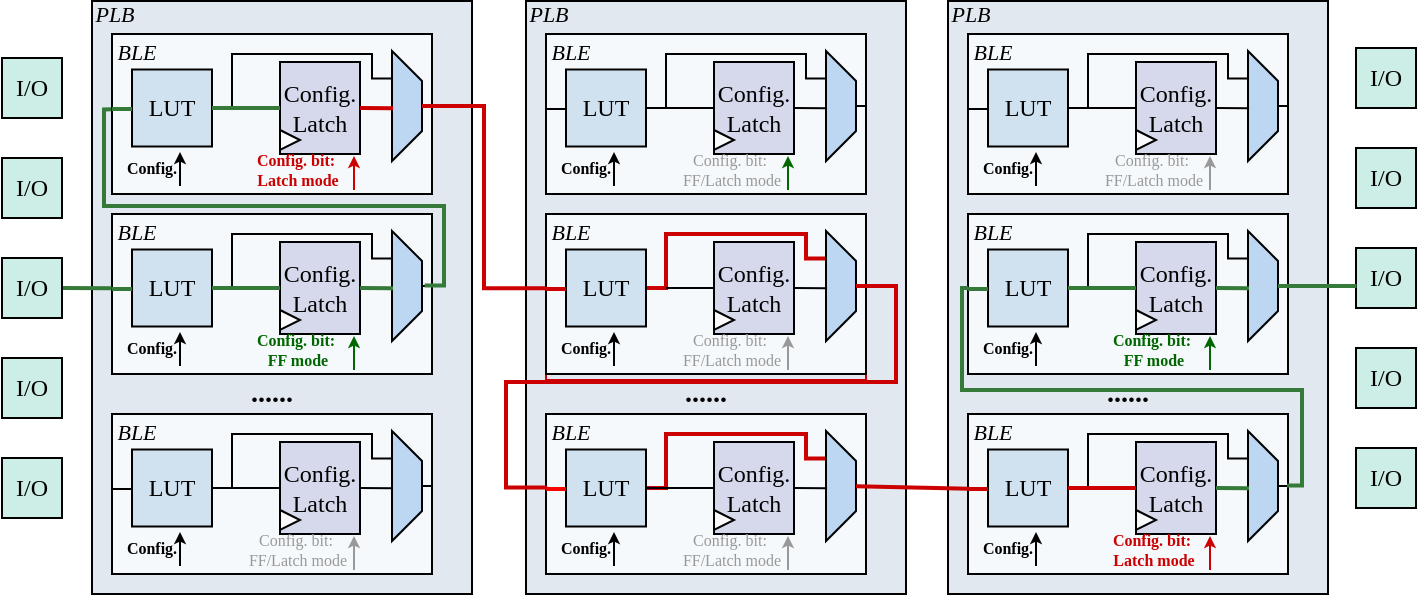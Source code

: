<mxfile version="26.2.9">
  <diagram name="第 1 页" id="ScIdMJBZJtbjV2cv8jAA">
    <mxGraphModel dx="1258" dy="748" grid="1" gridSize="10" guides="1" tooltips="1" connect="1" arrows="1" fold="1" page="1" pageScale="1" pageWidth="720" pageHeight="330" math="0" shadow="0">
      <root>
        <mxCell id="0" />
        <mxCell id="1" parent="0" />
        <mxCell id="NsenR0JHLSsDGOoAYdqC-58" value="" style="group" vertex="1" connectable="0" parent="1">
          <mxGeometry x="57" y="30" width="180" height="280" as="geometry" />
        </mxCell>
        <mxCell id="NsenR0JHLSsDGOoAYdqC-92" value="" style="rounded=0;whiteSpace=wrap;html=1;fillColor=#E1E8F0;" vertex="1" parent="NsenR0JHLSsDGOoAYdqC-58">
          <mxGeometry x="-10" y="-16.5" width="190" height="296.5" as="geometry" />
        </mxCell>
        <mxCell id="NsenR0JHLSsDGOoAYdqC-1" value="" style="rounded=0;whiteSpace=wrap;html=1;strokeWidth=1;fillColor=#F5F9FC;container=0;" vertex="1" parent="NsenR0JHLSsDGOoAYdqC-58">
          <mxGeometry width="160" height="80" as="geometry" />
        </mxCell>
        <mxCell id="NsenR0JHLSsDGOoAYdqC-10" style="edgeStyle=orthogonalEdgeStyle;rounded=0;orthogonalLoop=1;jettySize=auto;html=1;entryX=0.25;entryY=1;entryDx=0;entryDy=0;endArrow=none;startFill=0;exitX=1;exitY=0.5;exitDx=0;exitDy=0;" edge="1" parent="NsenR0JHLSsDGOoAYdqC-58" source="NsenR0JHLSsDGOoAYdqC-5" target="NsenR0JHLSsDGOoAYdqC-7">
          <mxGeometry relative="1" as="geometry">
            <Array as="points">
              <mxPoint x="60" y="37" />
              <mxPoint x="60" y="10" />
              <mxPoint x="130" y="10" />
              <mxPoint x="130" y="22" />
            </Array>
          </mxGeometry>
        </mxCell>
        <mxCell id="NsenR0JHLSsDGOoAYdqC-5" value="&lt;font face=&quot;Times New Roman&quot;&gt;LUT&lt;/font&gt;" style="rounded=0;whiteSpace=wrap;html=1;fillColor=#D0E2F0;container=0;" vertex="1" parent="NsenR0JHLSsDGOoAYdqC-58">
          <mxGeometry x="10" y="17.75" width="40" height="38.5" as="geometry" />
        </mxCell>
        <mxCell id="NsenR0JHLSsDGOoAYdqC-6" value="&lt;font face=&quot;Times New Roman&quot;&gt;Config.&lt;/font&gt;&lt;div&gt;&lt;font face=&quot;Times New Roman&quot;&gt;Latch&lt;/font&gt;&lt;/div&gt;" style="rounded=0;whiteSpace=wrap;html=1;fillColor=#D6D9EC;container=0;" vertex="1" parent="NsenR0JHLSsDGOoAYdqC-58">
          <mxGeometry x="84" y="14" width="40" height="46" as="geometry" />
        </mxCell>
        <mxCell id="NsenR0JHLSsDGOoAYdqC-31" style="rounded=0;orthogonalLoop=1;jettySize=auto;html=1;entryX=1.001;entryY=0.46;entryDx=0;entryDy=0;endArrow=none;startFill=0;entryPerimeter=0;" edge="1" parent="NsenR0JHLSsDGOoAYdqC-58" source="NsenR0JHLSsDGOoAYdqC-7" target="NsenR0JHLSsDGOoAYdqC-1">
          <mxGeometry relative="1" as="geometry">
            <Array as="points">
              <mxPoint x="160" y="36" />
            </Array>
          </mxGeometry>
        </mxCell>
        <mxCell id="NsenR0JHLSsDGOoAYdqC-7" value="" style="shape=trapezoid;perimeter=trapezoidPerimeter;whiteSpace=wrap;html=1;fixedSize=1;rotation=90;size=15;strokeWidth=1;fillColor=#BDD6F2;strokeColor=#000000;fontFamily=Times New Roman;container=0;" vertex="1" parent="NsenR0JHLSsDGOoAYdqC-58">
          <mxGeometry x="120" y="28.5" width="55" height="15" as="geometry" />
        </mxCell>
        <mxCell id="NsenR0JHLSsDGOoAYdqC-8" style="rounded=0;orthogonalLoop=1;jettySize=auto;html=1;entryX=0.52;entryY=0.965;entryDx=0;entryDy=0;entryPerimeter=0;endArrow=none;startFill=0;strokeWidth=2;strokeColor=#CC0000;" edge="1" parent="NsenR0JHLSsDGOoAYdqC-58" source="NsenR0JHLSsDGOoAYdqC-6" target="NsenR0JHLSsDGOoAYdqC-7">
          <mxGeometry relative="1" as="geometry" />
        </mxCell>
        <mxCell id="NsenR0JHLSsDGOoAYdqC-9" value="" style="triangle;whiteSpace=wrap;html=1;strokeWidth=1;fillColor=light-dark(#f9fafb, #1d293b);strokeColor=#000000;fontFamily=Times New Roman;container=0;" vertex="1" parent="NsenR0JHLSsDGOoAYdqC-58">
          <mxGeometry x="84" y="48" width="10" height="10" as="geometry" />
        </mxCell>
        <mxCell id="NsenR0JHLSsDGOoAYdqC-11" style="rounded=0;orthogonalLoop=1;jettySize=auto;html=1;entryX=0;entryY=0.5;entryDx=0;entryDy=0;endArrow=none;startFill=0;exitX=1;exitY=0.5;exitDx=0;exitDy=0;strokeColor=#357A38;strokeWidth=2;" edge="1" parent="NsenR0JHLSsDGOoAYdqC-58" source="NsenR0JHLSsDGOoAYdqC-5" target="NsenR0JHLSsDGOoAYdqC-6">
          <mxGeometry relative="1" as="geometry" />
        </mxCell>
        <mxCell id="NsenR0JHLSsDGOoAYdqC-12" value="&lt;div style=&quot;line-height: 80%;&quot;&gt;&lt;font face=&quot;Times New Roman&quot; style=&quot;line-height: 80%; font-size: 8px; color: rgb(204, 0, 0);&quot;&gt;&lt;b style=&quot;&quot;&gt;Config. bit:&amp;nbsp;&lt;/b&gt;&lt;/font&gt;&lt;div&gt;&lt;span style=&quot;font-family: &amp;quot;Times New Roman&amp;quot;; background-color: transparent; line-height: 80%;&quot;&gt;&lt;font style=&quot;font-size: 8px; color: rgb(204, 0, 0);&quot;&gt;&lt;b style=&quot;&quot;&gt;Latch mode&lt;/b&gt;&lt;/font&gt;&lt;/span&gt;&lt;/div&gt;&lt;/div&gt;" style="text;html=1;align=center;verticalAlign=middle;whiteSpace=wrap;rounded=0;container=0;" vertex="1" parent="NsenR0JHLSsDGOoAYdqC-58">
          <mxGeometry x="53" y="53" width="80" height="30" as="geometry" />
        </mxCell>
        <mxCell id="NsenR0JHLSsDGOoAYdqC-14" value="" style="endArrow=classic;html=1;rounded=0;strokeColor=#CC0000;endSize=3;" edge="1" parent="NsenR0JHLSsDGOoAYdqC-58">
          <mxGeometry width="50" height="50" relative="1" as="geometry">
            <mxPoint x="121" y="78" as="sourcePoint" />
            <mxPoint x="121" y="61" as="targetPoint" />
          </mxGeometry>
        </mxCell>
        <mxCell id="NsenR0JHLSsDGOoAYdqC-15" value="&lt;div style=&quot;line-height: 80%;&quot;&gt;&lt;font face=&quot;Times New Roman&quot; style=&quot;line-height: 80%; font-size: 8px;&quot;&gt;&lt;font style=&quot;color: rgb(0, 0, 0);&quot;&gt;&lt;b&gt;Config.&amp;nbsp;&lt;/b&gt;&lt;/font&gt;&lt;br&gt;&lt;/font&gt;&lt;/div&gt;" style="text;html=1;align=center;verticalAlign=middle;whiteSpace=wrap;rounded=0;container=0;" vertex="1" parent="NsenR0JHLSsDGOoAYdqC-58">
          <mxGeometry x="1" y="56.25" width="40" height="20" as="geometry" />
        </mxCell>
        <mxCell id="NsenR0JHLSsDGOoAYdqC-16" value="" style="endArrow=classic;html=1;rounded=0;strokeColor=#000000;endSize=3;" edge="1" parent="NsenR0JHLSsDGOoAYdqC-58">
          <mxGeometry width="50" height="50" relative="1" as="geometry">
            <mxPoint x="34" y="76" as="sourcePoint" />
            <mxPoint x="34" y="59" as="targetPoint" />
          </mxGeometry>
        </mxCell>
        <mxCell id="NsenR0JHLSsDGOoAYdqC-29" value="&lt;div style=&quot;line-height: 80%;&quot;&gt;&lt;font face=&quot;Times New Roman&quot; style=&quot;line-height: 80%; font-size: 11px;&quot;&gt;&lt;i&gt;BLE&lt;/i&gt;&lt;/font&gt;&lt;/div&gt;" style="text;html=1;align=center;verticalAlign=middle;whiteSpace=wrap;rounded=0;container=0;" vertex="1" parent="NsenR0JHLSsDGOoAYdqC-58">
          <mxGeometry x="1" y="2" width="23" height="13" as="geometry" />
        </mxCell>
        <mxCell id="NsenR0JHLSsDGOoAYdqC-33" style="rounded=0;orthogonalLoop=1;jettySize=auto;html=1;entryX=0;entryY=0.5;entryDx=0;entryDy=0;endArrow=none;startFill=0;strokeWidth=2;strokeColor=#357A38;" edge="1" parent="NsenR0JHLSsDGOoAYdqC-58">
          <mxGeometry relative="1" as="geometry">
            <mxPoint x="10" y="37.5" as="sourcePoint" />
            <mxPoint y="37.5" as="targetPoint" />
          </mxGeometry>
        </mxCell>
        <mxCell id="NsenR0JHLSsDGOoAYdqC-91" value="&lt;div style=&quot;line-height: 80%;&quot;&gt;&lt;font face=&quot;Times New Roman&quot; style=&quot;line-height: 80%;&quot;&gt;&lt;font style=&quot;color: rgb(0, 0, 0); font-size: 14px;&quot;&gt;&lt;b&gt;......&lt;/b&gt;&lt;/font&gt;&lt;br&gt;&lt;/font&gt;&lt;/div&gt;" style="text;html=1;align=center;verticalAlign=middle;whiteSpace=wrap;rounded=0;container=0;" vertex="1" parent="NsenR0JHLSsDGOoAYdqC-58">
          <mxGeometry x="60" y="170" width="40" height="20" as="geometry" />
        </mxCell>
        <mxCell id="NsenR0JHLSsDGOoAYdqC-370" value="&lt;div style=&quot;line-height: 80%;&quot;&gt;&lt;font face=&quot;Times New Roman&quot; style=&quot;line-height: 80%; font-size: 11px;&quot;&gt;&lt;i&gt;PLB&lt;/i&gt;&lt;/font&gt;&lt;/div&gt;" style="text;html=1;align=center;verticalAlign=middle;whiteSpace=wrap;rounded=0;container=0;" vertex="1" parent="NsenR0JHLSsDGOoAYdqC-58">
          <mxGeometry x="-10" y="-16.5" width="23" height="13" as="geometry" />
        </mxCell>
        <mxCell id="NsenR0JHLSsDGOoAYdqC-59" value="" style="group" vertex="1" connectable="0" parent="1">
          <mxGeometry x="57" y="120" width="160" height="83" as="geometry" />
        </mxCell>
        <mxCell id="NsenR0JHLSsDGOoAYdqC-60" value="" style="rounded=0;whiteSpace=wrap;html=1;strokeWidth=1;fillColor=#F5F9FC;container=0;" vertex="1" parent="NsenR0JHLSsDGOoAYdqC-59">
          <mxGeometry width="160" height="80" as="geometry" />
        </mxCell>
        <mxCell id="NsenR0JHLSsDGOoAYdqC-61" style="edgeStyle=orthogonalEdgeStyle;rounded=0;orthogonalLoop=1;jettySize=auto;html=1;entryX=0.25;entryY=1;entryDx=0;entryDy=0;endArrow=none;startFill=0;exitX=1;exitY=0.5;exitDx=0;exitDy=0;" edge="1" parent="NsenR0JHLSsDGOoAYdqC-59" source="NsenR0JHLSsDGOoAYdqC-62" target="NsenR0JHLSsDGOoAYdqC-65">
          <mxGeometry relative="1" as="geometry">
            <Array as="points">
              <mxPoint x="60" y="37" />
              <mxPoint x="60" y="10" />
              <mxPoint x="130" y="10" />
              <mxPoint x="130" y="22" />
            </Array>
          </mxGeometry>
        </mxCell>
        <mxCell id="NsenR0JHLSsDGOoAYdqC-62" value="&lt;font face=&quot;Times New Roman&quot;&gt;LUT&lt;/font&gt;" style="rounded=0;whiteSpace=wrap;html=1;fillColor=#D0E2F0;container=0;" vertex="1" parent="NsenR0JHLSsDGOoAYdqC-59">
          <mxGeometry x="10" y="17.75" width="40" height="38.5" as="geometry" />
        </mxCell>
        <mxCell id="NsenR0JHLSsDGOoAYdqC-63" value="&lt;font face=&quot;Times New Roman&quot;&gt;Config.&lt;/font&gt;&lt;div&gt;&lt;font face=&quot;Times New Roman&quot;&gt;Latch&lt;/font&gt;&lt;/div&gt;" style="rounded=0;whiteSpace=wrap;html=1;fillColor=#D6D9EC;container=0;" vertex="1" parent="NsenR0JHLSsDGOoAYdqC-59">
          <mxGeometry x="84" y="14" width="40" height="46" as="geometry" />
        </mxCell>
        <mxCell id="NsenR0JHLSsDGOoAYdqC-64" style="rounded=0;orthogonalLoop=1;jettySize=auto;html=1;entryX=1.001;entryY=0.46;entryDx=0;entryDy=0;endArrow=none;startFill=0;entryPerimeter=0;" edge="1" parent="NsenR0JHLSsDGOoAYdqC-59" source="NsenR0JHLSsDGOoAYdqC-65" target="NsenR0JHLSsDGOoAYdqC-60">
          <mxGeometry relative="1" as="geometry">
            <Array as="points">
              <mxPoint x="160" y="36" />
            </Array>
          </mxGeometry>
        </mxCell>
        <mxCell id="NsenR0JHLSsDGOoAYdqC-65" value="" style="shape=trapezoid;perimeter=trapezoidPerimeter;whiteSpace=wrap;html=1;fixedSize=1;rotation=90;size=15;strokeWidth=1;fillColor=#BDD6F2;strokeColor=#000000;fontFamily=Times New Roman;container=0;" vertex="1" parent="NsenR0JHLSsDGOoAYdqC-59">
          <mxGeometry x="120" y="28.5" width="55" height="15" as="geometry" />
        </mxCell>
        <mxCell id="NsenR0JHLSsDGOoAYdqC-66" style="rounded=0;orthogonalLoop=1;jettySize=auto;html=1;entryX=0.52;entryY=0.965;entryDx=0;entryDy=0;entryPerimeter=0;endArrow=none;startFill=0;strokeWidth=2;strokeColor=#357A38;" edge="1" parent="NsenR0JHLSsDGOoAYdqC-59" source="NsenR0JHLSsDGOoAYdqC-63" target="NsenR0JHLSsDGOoAYdqC-65">
          <mxGeometry relative="1" as="geometry" />
        </mxCell>
        <mxCell id="NsenR0JHLSsDGOoAYdqC-67" value="" style="triangle;whiteSpace=wrap;html=1;strokeWidth=1;fillColor=light-dark(#f9fafb, #1d293b);strokeColor=#000000;fontFamily=Times New Roman;container=0;" vertex="1" parent="NsenR0JHLSsDGOoAYdqC-59">
          <mxGeometry x="84" y="48" width="10" height="10" as="geometry" />
        </mxCell>
        <mxCell id="NsenR0JHLSsDGOoAYdqC-68" style="rounded=0;orthogonalLoop=1;jettySize=auto;html=1;entryX=0;entryY=0.5;entryDx=0;entryDy=0;endArrow=none;startFill=0;exitX=1;exitY=0.5;exitDx=0;exitDy=0;strokeWidth=2;strokeColor=#357A38;" edge="1" parent="NsenR0JHLSsDGOoAYdqC-59" source="NsenR0JHLSsDGOoAYdqC-62" target="NsenR0JHLSsDGOoAYdqC-63">
          <mxGeometry relative="1" as="geometry" />
        </mxCell>
        <mxCell id="NsenR0JHLSsDGOoAYdqC-69" value="&lt;div style=&quot;line-height: 80%;&quot;&gt;&lt;font face=&quot;Times New Roman&quot; style=&quot;line-height: 80%; font-size: 8px; color: rgb(0, 102, 0);&quot;&gt;&lt;b&gt;Config. bit:&amp;nbsp;&lt;/b&gt;&lt;/font&gt;&lt;div&gt;&lt;span style=&quot;font-family: &amp;quot;Times New Roman&amp;quot;; background-color: transparent; line-height: 80%;&quot;&gt;&lt;font style=&quot;font-size: 8px; color: rgb(0, 102, 0);&quot;&gt;&lt;b&gt;FF mode&lt;/b&gt;&lt;/font&gt;&lt;/span&gt;&lt;/div&gt;&lt;/div&gt;" style="text;html=1;align=center;verticalAlign=middle;whiteSpace=wrap;rounded=0;container=0;" vertex="1" parent="NsenR0JHLSsDGOoAYdqC-59">
          <mxGeometry x="53" y="53" width="80" height="30" as="geometry" />
        </mxCell>
        <mxCell id="NsenR0JHLSsDGOoAYdqC-70" value="" style="endArrow=classic;html=1;rounded=0;strokeColor=#006600;endSize=3;" edge="1" parent="NsenR0JHLSsDGOoAYdqC-59">
          <mxGeometry width="50" height="50" relative="1" as="geometry">
            <mxPoint x="121" y="78" as="sourcePoint" />
            <mxPoint x="121" y="61" as="targetPoint" />
          </mxGeometry>
        </mxCell>
        <mxCell id="NsenR0JHLSsDGOoAYdqC-71" value="&lt;div style=&quot;line-height: 80%;&quot;&gt;&lt;font face=&quot;Times New Roman&quot; style=&quot;line-height: 80%; font-size: 8px;&quot;&gt;&lt;font style=&quot;color: rgb(0, 0, 0);&quot;&gt;&lt;b&gt;Config.&amp;nbsp;&lt;/b&gt;&lt;/font&gt;&lt;br&gt;&lt;/font&gt;&lt;/div&gt;" style="text;html=1;align=center;verticalAlign=middle;whiteSpace=wrap;rounded=0;container=0;" vertex="1" parent="NsenR0JHLSsDGOoAYdqC-59">
          <mxGeometry x="1" y="56.25" width="40" height="20" as="geometry" />
        </mxCell>
        <mxCell id="NsenR0JHLSsDGOoAYdqC-72" value="" style="endArrow=classic;html=1;rounded=0;strokeColor=#000000;endSize=3;" edge="1" parent="NsenR0JHLSsDGOoAYdqC-59">
          <mxGeometry width="50" height="50" relative="1" as="geometry">
            <mxPoint x="34" y="76" as="sourcePoint" />
            <mxPoint x="34" y="59" as="targetPoint" />
          </mxGeometry>
        </mxCell>
        <mxCell id="NsenR0JHLSsDGOoAYdqC-73" value="&lt;div style=&quot;line-height: 80%;&quot;&gt;&lt;font face=&quot;Times New Roman&quot; style=&quot;line-height: 80%; font-size: 11px;&quot;&gt;&lt;i&gt;BLE&lt;/i&gt;&lt;/font&gt;&lt;/div&gt;" style="text;html=1;align=center;verticalAlign=middle;whiteSpace=wrap;rounded=0;container=0;" vertex="1" parent="NsenR0JHLSsDGOoAYdqC-59">
          <mxGeometry x="1" y="2" width="23" height="13" as="geometry" />
        </mxCell>
        <mxCell id="NsenR0JHLSsDGOoAYdqC-74" style="rounded=0;orthogonalLoop=1;jettySize=auto;html=1;entryX=0;entryY=0.5;entryDx=0;entryDy=0;endArrow=none;startFill=0;strokeWidth=2;strokeColor=#357A38;" edge="1" parent="NsenR0JHLSsDGOoAYdqC-59">
          <mxGeometry relative="1" as="geometry">
            <mxPoint x="10" y="37.5" as="sourcePoint" />
            <mxPoint y="37.5" as="targetPoint" />
          </mxGeometry>
        </mxCell>
        <mxCell id="NsenR0JHLSsDGOoAYdqC-75" value="" style="group" vertex="1" connectable="0" parent="1">
          <mxGeometry x="57" y="220" width="160" height="83" as="geometry" />
        </mxCell>
        <mxCell id="NsenR0JHLSsDGOoAYdqC-76" value="" style="rounded=0;whiteSpace=wrap;html=1;strokeWidth=1;fillColor=#F5F9FC;container=0;" vertex="1" parent="NsenR0JHLSsDGOoAYdqC-75">
          <mxGeometry width="160" height="80" as="geometry" />
        </mxCell>
        <mxCell id="NsenR0JHLSsDGOoAYdqC-77" style="edgeStyle=orthogonalEdgeStyle;rounded=0;orthogonalLoop=1;jettySize=auto;html=1;entryX=0.25;entryY=1;entryDx=0;entryDy=0;endArrow=none;startFill=0;exitX=1;exitY=0.5;exitDx=0;exitDy=0;" edge="1" parent="NsenR0JHLSsDGOoAYdqC-75" source="NsenR0JHLSsDGOoAYdqC-78" target="NsenR0JHLSsDGOoAYdqC-81">
          <mxGeometry relative="1" as="geometry">
            <Array as="points">
              <mxPoint x="60" y="37" />
              <mxPoint x="60" y="10" />
              <mxPoint x="130" y="10" />
              <mxPoint x="130" y="22" />
            </Array>
          </mxGeometry>
        </mxCell>
        <mxCell id="NsenR0JHLSsDGOoAYdqC-78" value="&lt;font face=&quot;Times New Roman&quot;&gt;LUT&lt;/font&gt;" style="rounded=0;whiteSpace=wrap;html=1;fillColor=#D0E2F0;container=0;" vertex="1" parent="NsenR0JHLSsDGOoAYdqC-75">
          <mxGeometry x="10" y="17.75" width="40" height="38.5" as="geometry" />
        </mxCell>
        <mxCell id="NsenR0JHLSsDGOoAYdqC-79" value="&lt;font face=&quot;Times New Roman&quot;&gt;Config.&lt;/font&gt;&lt;div&gt;&lt;font face=&quot;Times New Roman&quot;&gt;Latch&lt;/font&gt;&lt;/div&gt;" style="rounded=0;whiteSpace=wrap;html=1;fillColor=#D6D9EC;container=0;" vertex="1" parent="NsenR0JHLSsDGOoAYdqC-75">
          <mxGeometry x="84" y="14" width="40" height="46" as="geometry" />
        </mxCell>
        <mxCell id="NsenR0JHLSsDGOoAYdqC-80" style="rounded=0;orthogonalLoop=1;jettySize=auto;html=1;entryX=1.001;entryY=0.46;entryDx=0;entryDy=0;endArrow=none;startFill=0;entryPerimeter=0;" edge="1" parent="NsenR0JHLSsDGOoAYdqC-75" source="NsenR0JHLSsDGOoAYdqC-81" target="NsenR0JHLSsDGOoAYdqC-76">
          <mxGeometry relative="1" as="geometry">
            <Array as="points">
              <mxPoint x="160" y="36" />
            </Array>
          </mxGeometry>
        </mxCell>
        <mxCell id="NsenR0JHLSsDGOoAYdqC-81" value="" style="shape=trapezoid;perimeter=trapezoidPerimeter;whiteSpace=wrap;html=1;fixedSize=1;rotation=90;size=15;strokeWidth=1;fillColor=#BDD6F2;strokeColor=#000000;fontFamily=Times New Roman;container=0;" vertex="1" parent="NsenR0JHLSsDGOoAYdqC-75">
          <mxGeometry x="120" y="28.5" width="55" height="15" as="geometry" />
        </mxCell>
        <mxCell id="NsenR0JHLSsDGOoAYdqC-82" style="rounded=0;orthogonalLoop=1;jettySize=auto;html=1;entryX=0.52;entryY=0.965;entryDx=0;entryDy=0;entryPerimeter=0;endArrow=none;startFill=0;" edge="1" parent="NsenR0JHLSsDGOoAYdqC-75" source="NsenR0JHLSsDGOoAYdqC-79" target="NsenR0JHLSsDGOoAYdqC-81">
          <mxGeometry relative="1" as="geometry" />
        </mxCell>
        <mxCell id="NsenR0JHLSsDGOoAYdqC-83" value="" style="triangle;whiteSpace=wrap;html=1;strokeWidth=1;fillColor=light-dark(#f9fafb, #1d293b);strokeColor=#000000;fontFamily=Times New Roman;container=0;" vertex="1" parent="NsenR0JHLSsDGOoAYdqC-75">
          <mxGeometry x="84" y="48" width="10" height="10" as="geometry" />
        </mxCell>
        <mxCell id="NsenR0JHLSsDGOoAYdqC-84" style="rounded=0;orthogonalLoop=1;jettySize=auto;html=1;entryX=0;entryY=0.5;entryDx=0;entryDy=0;endArrow=none;startFill=0;exitX=1;exitY=0.5;exitDx=0;exitDy=0;" edge="1" parent="NsenR0JHLSsDGOoAYdqC-75" source="NsenR0JHLSsDGOoAYdqC-78" target="NsenR0JHLSsDGOoAYdqC-79">
          <mxGeometry relative="1" as="geometry" />
        </mxCell>
        <mxCell id="NsenR0JHLSsDGOoAYdqC-85" value="&lt;div style=&quot;line-height: 80%;&quot;&gt;&lt;font face=&quot;Times New Roman&quot; style=&quot;line-height: 80%; font-size: 8px; color: rgb(153, 153, 153);&quot;&gt;Config. bit:&amp;nbsp;&lt;/font&gt;&lt;div&gt;&lt;span style=&quot;font-family: &amp;quot;Times New Roman&amp;quot;; background-color: transparent; line-height: 80%;&quot;&gt;&lt;font style=&quot;font-size: 8px; color: rgb(153, 153, 153);&quot;&gt;FF/Latch mode&lt;/font&gt;&lt;/span&gt;&lt;/div&gt;&lt;/div&gt;" style="text;html=1;align=center;verticalAlign=middle;whiteSpace=wrap;rounded=0;container=0;" vertex="1" parent="NsenR0JHLSsDGOoAYdqC-75">
          <mxGeometry x="53" y="53" width="80" height="30" as="geometry" />
        </mxCell>
        <mxCell id="NsenR0JHLSsDGOoAYdqC-86" value="" style="endArrow=classic;html=1;rounded=0;strokeColor=#999999;endSize=3;" edge="1" parent="NsenR0JHLSsDGOoAYdqC-75">
          <mxGeometry width="50" height="50" relative="1" as="geometry">
            <mxPoint x="121" y="78" as="sourcePoint" />
            <mxPoint x="121" y="61" as="targetPoint" />
          </mxGeometry>
        </mxCell>
        <mxCell id="NsenR0JHLSsDGOoAYdqC-87" value="&lt;div style=&quot;line-height: 80%;&quot;&gt;&lt;font face=&quot;Times New Roman&quot; style=&quot;line-height: 80%; font-size: 8px;&quot;&gt;&lt;font style=&quot;color: rgb(0, 0, 0);&quot;&gt;&lt;b&gt;Config.&amp;nbsp;&lt;/b&gt;&lt;/font&gt;&lt;br&gt;&lt;/font&gt;&lt;/div&gt;" style="text;html=1;align=center;verticalAlign=middle;whiteSpace=wrap;rounded=0;container=0;" vertex="1" parent="NsenR0JHLSsDGOoAYdqC-75">
          <mxGeometry x="1" y="56.25" width="40" height="20" as="geometry" />
        </mxCell>
        <mxCell id="NsenR0JHLSsDGOoAYdqC-88" value="" style="endArrow=classic;html=1;rounded=0;strokeColor=#000000;endSize=3;" edge="1" parent="NsenR0JHLSsDGOoAYdqC-75">
          <mxGeometry width="50" height="50" relative="1" as="geometry">
            <mxPoint x="34" y="76" as="sourcePoint" />
            <mxPoint x="34" y="59" as="targetPoint" />
          </mxGeometry>
        </mxCell>
        <mxCell id="NsenR0JHLSsDGOoAYdqC-89" value="&lt;div style=&quot;line-height: 80%;&quot;&gt;&lt;font face=&quot;Times New Roman&quot; style=&quot;line-height: 80%; font-size: 11px;&quot;&gt;&lt;i&gt;BLE&lt;/i&gt;&lt;/font&gt;&lt;/div&gt;" style="text;html=1;align=center;verticalAlign=middle;whiteSpace=wrap;rounded=0;container=0;" vertex="1" parent="NsenR0JHLSsDGOoAYdqC-75">
          <mxGeometry x="1" y="2" width="23" height="13" as="geometry" />
        </mxCell>
        <mxCell id="NsenR0JHLSsDGOoAYdqC-90" style="rounded=0;orthogonalLoop=1;jettySize=auto;html=1;entryX=0;entryY=0.5;entryDx=0;entryDy=0;endArrow=none;startFill=0;" edge="1" parent="NsenR0JHLSsDGOoAYdqC-75">
          <mxGeometry relative="1" as="geometry">
            <mxPoint x="10" y="37.5" as="sourcePoint" />
            <mxPoint y="37.5" as="targetPoint" />
          </mxGeometry>
        </mxCell>
        <mxCell id="NsenR0JHLSsDGOoAYdqC-93" value="" style="group" vertex="1" connectable="0" parent="1">
          <mxGeometry x="274" y="30" width="180" height="280" as="geometry" />
        </mxCell>
        <mxCell id="NsenR0JHLSsDGOoAYdqC-94" value="" style="rounded=0;whiteSpace=wrap;html=1;fillColor=#E1E8F0;" vertex="1" parent="NsenR0JHLSsDGOoAYdqC-93">
          <mxGeometry x="-10" y="-16.5" width="190" height="296.5" as="geometry" />
        </mxCell>
        <mxCell id="NsenR0JHLSsDGOoAYdqC-95" value="" style="rounded=0;whiteSpace=wrap;html=1;strokeWidth=1;fillColor=#F5F9FC;container=0;" vertex="1" parent="NsenR0JHLSsDGOoAYdqC-93">
          <mxGeometry width="160" height="80" as="geometry" />
        </mxCell>
        <mxCell id="NsenR0JHLSsDGOoAYdqC-96" style="edgeStyle=orthogonalEdgeStyle;rounded=0;orthogonalLoop=1;jettySize=auto;html=1;entryX=0.25;entryY=1;entryDx=0;entryDy=0;endArrow=none;startFill=0;exitX=1;exitY=0.5;exitDx=0;exitDy=0;" edge="1" parent="NsenR0JHLSsDGOoAYdqC-93" source="NsenR0JHLSsDGOoAYdqC-97" target="NsenR0JHLSsDGOoAYdqC-100">
          <mxGeometry relative="1" as="geometry">
            <Array as="points">
              <mxPoint x="60" y="37" />
              <mxPoint x="60" y="10" />
              <mxPoint x="130" y="10" />
              <mxPoint x="130" y="22" />
            </Array>
          </mxGeometry>
        </mxCell>
        <mxCell id="NsenR0JHLSsDGOoAYdqC-97" value="&lt;font face=&quot;Times New Roman&quot;&gt;LUT&lt;/font&gt;" style="rounded=0;whiteSpace=wrap;html=1;fillColor=#D0E2F0;container=0;" vertex="1" parent="NsenR0JHLSsDGOoAYdqC-93">
          <mxGeometry x="10" y="17.75" width="40" height="38.5" as="geometry" />
        </mxCell>
        <mxCell id="NsenR0JHLSsDGOoAYdqC-98" value="&lt;font face=&quot;Times New Roman&quot;&gt;Config.&lt;/font&gt;&lt;div&gt;&lt;font face=&quot;Times New Roman&quot;&gt;Latch&lt;/font&gt;&lt;/div&gt;" style="rounded=0;whiteSpace=wrap;html=1;fillColor=#D6D9EC;container=0;" vertex="1" parent="NsenR0JHLSsDGOoAYdqC-93">
          <mxGeometry x="84" y="14" width="40" height="46" as="geometry" />
        </mxCell>
        <mxCell id="NsenR0JHLSsDGOoAYdqC-99" style="rounded=0;orthogonalLoop=1;jettySize=auto;html=1;entryX=1.001;entryY=0.46;entryDx=0;entryDy=0;endArrow=none;startFill=0;entryPerimeter=0;" edge="1" parent="NsenR0JHLSsDGOoAYdqC-93" source="NsenR0JHLSsDGOoAYdqC-100" target="NsenR0JHLSsDGOoAYdqC-95">
          <mxGeometry relative="1" as="geometry">
            <Array as="points">
              <mxPoint x="160" y="36" />
            </Array>
          </mxGeometry>
        </mxCell>
        <mxCell id="NsenR0JHLSsDGOoAYdqC-100" value="" style="shape=trapezoid;perimeter=trapezoidPerimeter;whiteSpace=wrap;html=1;fixedSize=1;rotation=90;size=15;strokeWidth=1;fillColor=#BDD6F2;strokeColor=#000000;fontFamily=Times New Roman;container=0;" vertex="1" parent="NsenR0JHLSsDGOoAYdqC-93">
          <mxGeometry x="120" y="28.5" width="55" height="15" as="geometry" />
        </mxCell>
        <mxCell id="NsenR0JHLSsDGOoAYdqC-101" style="rounded=0;orthogonalLoop=1;jettySize=auto;html=1;entryX=0.52;entryY=0.965;entryDx=0;entryDy=0;entryPerimeter=0;endArrow=none;startFill=0;" edge="1" parent="NsenR0JHLSsDGOoAYdqC-93" source="NsenR0JHLSsDGOoAYdqC-98" target="NsenR0JHLSsDGOoAYdqC-100">
          <mxGeometry relative="1" as="geometry" />
        </mxCell>
        <mxCell id="NsenR0JHLSsDGOoAYdqC-102" value="" style="triangle;whiteSpace=wrap;html=1;strokeWidth=1;fillColor=light-dark(#f9fafb, #1d293b);strokeColor=#000000;fontFamily=Times New Roman;container=0;" vertex="1" parent="NsenR0JHLSsDGOoAYdqC-93">
          <mxGeometry x="84" y="48" width="10" height="10" as="geometry" />
        </mxCell>
        <mxCell id="NsenR0JHLSsDGOoAYdqC-103" style="rounded=0;orthogonalLoop=1;jettySize=auto;html=1;entryX=0;entryY=0.5;entryDx=0;entryDy=0;endArrow=none;startFill=0;exitX=1;exitY=0.5;exitDx=0;exitDy=0;" edge="1" parent="NsenR0JHLSsDGOoAYdqC-93" source="NsenR0JHLSsDGOoAYdqC-97" target="NsenR0JHLSsDGOoAYdqC-98">
          <mxGeometry relative="1" as="geometry" />
        </mxCell>
        <mxCell id="NsenR0JHLSsDGOoAYdqC-104" value="&lt;div style=&quot;line-height: 80%;&quot;&gt;&lt;font face=&quot;Times New Roman&quot; style=&quot;line-height: 80%; font-size: 8px; color: rgb(153, 153, 153);&quot;&gt;Config. bit:&amp;nbsp;&lt;/font&gt;&lt;div&gt;&lt;span style=&quot;font-family: &amp;quot;Times New Roman&amp;quot;; background-color: transparent; line-height: 80%;&quot;&gt;&lt;font style=&quot;font-size: 8px; color: rgb(153, 153, 153);&quot;&gt;FF/Latch mode&lt;/font&gt;&lt;/span&gt;&lt;/div&gt;&lt;/div&gt;" style="text;html=1;align=center;verticalAlign=middle;whiteSpace=wrap;rounded=0;container=0;" vertex="1" parent="NsenR0JHLSsDGOoAYdqC-93">
          <mxGeometry x="53" y="53" width="80" height="30" as="geometry" />
        </mxCell>
        <mxCell id="NsenR0JHLSsDGOoAYdqC-105" value="" style="endArrow=classic;html=1;rounded=0;strokeColor=#006600;endSize=3;" edge="1" parent="NsenR0JHLSsDGOoAYdqC-93">
          <mxGeometry width="50" height="50" relative="1" as="geometry">
            <mxPoint x="121" y="78" as="sourcePoint" />
            <mxPoint x="121" y="61" as="targetPoint" />
          </mxGeometry>
        </mxCell>
        <mxCell id="NsenR0JHLSsDGOoAYdqC-106" value="&lt;div style=&quot;line-height: 80%;&quot;&gt;&lt;font face=&quot;Times New Roman&quot; style=&quot;line-height: 80%; font-size: 8px;&quot;&gt;&lt;font style=&quot;color: rgb(0, 0, 0);&quot;&gt;&lt;b&gt;Config.&amp;nbsp;&lt;/b&gt;&lt;/font&gt;&lt;br&gt;&lt;/font&gt;&lt;/div&gt;" style="text;html=1;align=center;verticalAlign=middle;whiteSpace=wrap;rounded=0;container=0;" vertex="1" parent="NsenR0JHLSsDGOoAYdqC-93">
          <mxGeometry x="1" y="56.25" width="40" height="20" as="geometry" />
        </mxCell>
        <mxCell id="NsenR0JHLSsDGOoAYdqC-107" value="" style="endArrow=classic;html=1;rounded=0;strokeColor=#000000;endSize=3;" edge="1" parent="NsenR0JHLSsDGOoAYdqC-93">
          <mxGeometry width="50" height="50" relative="1" as="geometry">
            <mxPoint x="34" y="76" as="sourcePoint" />
            <mxPoint x="34" y="59" as="targetPoint" />
          </mxGeometry>
        </mxCell>
        <mxCell id="NsenR0JHLSsDGOoAYdqC-108" value="&lt;div style=&quot;line-height: 80%;&quot;&gt;&lt;font face=&quot;Times New Roman&quot; style=&quot;line-height: 80%; font-size: 11px;&quot;&gt;&lt;i&gt;BLE&lt;/i&gt;&lt;/font&gt;&lt;/div&gt;" style="text;html=1;align=center;verticalAlign=middle;whiteSpace=wrap;rounded=0;container=0;" vertex="1" parent="NsenR0JHLSsDGOoAYdqC-93">
          <mxGeometry x="1" y="2" width="23" height="13" as="geometry" />
        </mxCell>
        <mxCell id="NsenR0JHLSsDGOoAYdqC-109" style="rounded=0;orthogonalLoop=1;jettySize=auto;html=1;entryX=0;entryY=0.5;entryDx=0;entryDy=0;endArrow=none;startFill=0;" edge="1" parent="NsenR0JHLSsDGOoAYdqC-93">
          <mxGeometry relative="1" as="geometry">
            <mxPoint x="10" y="37.5" as="sourcePoint" />
            <mxPoint y="37.5" as="targetPoint" />
          </mxGeometry>
        </mxCell>
        <mxCell id="NsenR0JHLSsDGOoAYdqC-110" value="&lt;div style=&quot;line-height: 80%;&quot;&gt;&lt;font face=&quot;Times New Roman&quot; style=&quot;line-height: 80%;&quot;&gt;&lt;font style=&quot;color: rgb(0, 0, 0); font-size: 14px;&quot;&gt;&lt;b&gt;......&lt;/b&gt;&lt;/font&gt;&lt;br&gt;&lt;/font&gt;&lt;/div&gt;" style="text;html=1;align=center;verticalAlign=middle;whiteSpace=wrap;rounded=0;container=0;" vertex="1" parent="NsenR0JHLSsDGOoAYdqC-93">
          <mxGeometry x="60" y="170" width="40" height="20" as="geometry" />
        </mxCell>
        <mxCell id="NsenR0JHLSsDGOoAYdqC-369" value="&lt;div style=&quot;line-height: 80%;&quot;&gt;&lt;font face=&quot;Times New Roman&quot; style=&quot;line-height: 80%; font-size: 11px;&quot;&gt;&lt;i&gt;PLB&lt;/i&gt;&lt;/font&gt;&lt;/div&gt;" style="text;html=1;align=center;verticalAlign=middle;whiteSpace=wrap;rounded=0;container=0;" vertex="1" parent="NsenR0JHLSsDGOoAYdqC-93">
          <mxGeometry x="-10" y="-16.5" width="23" height="13" as="geometry" />
        </mxCell>
        <mxCell id="NsenR0JHLSsDGOoAYdqC-111" value="" style="group;strokeColor=#CC0000;" vertex="1" connectable="0" parent="1">
          <mxGeometry x="274" y="120" width="160" height="83" as="geometry" />
        </mxCell>
        <mxCell id="NsenR0JHLSsDGOoAYdqC-112" value="" style="rounded=0;whiteSpace=wrap;html=1;strokeWidth=1;fillColor=#F5F9FC;container=0;" vertex="1" parent="NsenR0JHLSsDGOoAYdqC-111">
          <mxGeometry width="160" height="80" as="geometry" />
        </mxCell>
        <mxCell id="NsenR0JHLSsDGOoAYdqC-113" style="edgeStyle=orthogonalEdgeStyle;rounded=0;orthogonalLoop=1;jettySize=auto;html=1;entryX=0.25;entryY=1;entryDx=0;entryDy=0;endArrow=none;startFill=0;exitX=1;exitY=0.5;exitDx=0;exitDy=0;strokeWidth=2;strokeColor=#CC0000;" edge="1" parent="NsenR0JHLSsDGOoAYdqC-111" source="NsenR0JHLSsDGOoAYdqC-114" target="NsenR0JHLSsDGOoAYdqC-117">
          <mxGeometry relative="1" as="geometry">
            <Array as="points">
              <mxPoint x="60" y="37" />
              <mxPoint x="60" y="10" />
              <mxPoint x="130" y="10" />
              <mxPoint x="130" y="22" />
            </Array>
          </mxGeometry>
        </mxCell>
        <mxCell id="NsenR0JHLSsDGOoAYdqC-114" value="&lt;font face=&quot;Times New Roman&quot;&gt;LUT&lt;/font&gt;" style="rounded=0;whiteSpace=wrap;html=1;fillColor=#D0E2F0;container=0;" vertex="1" parent="NsenR0JHLSsDGOoAYdqC-111">
          <mxGeometry x="10" y="17.75" width="40" height="38.5" as="geometry" />
        </mxCell>
        <mxCell id="NsenR0JHLSsDGOoAYdqC-115" value="&lt;font face=&quot;Times New Roman&quot;&gt;Config.&lt;/font&gt;&lt;div&gt;&lt;font face=&quot;Times New Roman&quot;&gt;Latch&lt;/font&gt;&lt;/div&gt;" style="rounded=0;whiteSpace=wrap;html=1;fillColor=#D6D9EC;container=0;" vertex="1" parent="NsenR0JHLSsDGOoAYdqC-111">
          <mxGeometry x="84" y="14" width="40" height="46" as="geometry" />
        </mxCell>
        <mxCell id="NsenR0JHLSsDGOoAYdqC-116" style="rounded=0;orthogonalLoop=1;jettySize=auto;html=1;entryX=1.001;entryY=0.46;entryDx=0;entryDy=0;endArrow=none;startFill=0;entryPerimeter=0;" edge="1" parent="NsenR0JHLSsDGOoAYdqC-111" source="NsenR0JHLSsDGOoAYdqC-117" target="NsenR0JHLSsDGOoAYdqC-112">
          <mxGeometry relative="1" as="geometry">
            <Array as="points">
              <mxPoint x="160" y="36" />
            </Array>
          </mxGeometry>
        </mxCell>
        <mxCell id="NsenR0JHLSsDGOoAYdqC-117" value="" style="shape=trapezoid;perimeter=trapezoidPerimeter;whiteSpace=wrap;html=1;fixedSize=1;rotation=90;size=15;strokeWidth=1;fillColor=#BDD6F2;strokeColor=#000000;fontFamily=Times New Roman;container=0;" vertex="1" parent="NsenR0JHLSsDGOoAYdqC-111">
          <mxGeometry x="120" y="28.5" width="55" height="15" as="geometry" />
        </mxCell>
        <mxCell id="NsenR0JHLSsDGOoAYdqC-118" style="rounded=0;orthogonalLoop=1;jettySize=auto;html=1;entryX=0.52;entryY=0.965;entryDx=0;entryDy=0;entryPerimeter=0;endArrow=none;startFill=0;" edge="1" parent="NsenR0JHLSsDGOoAYdqC-111" source="NsenR0JHLSsDGOoAYdqC-115" target="NsenR0JHLSsDGOoAYdqC-117">
          <mxGeometry relative="1" as="geometry" />
        </mxCell>
        <mxCell id="NsenR0JHLSsDGOoAYdqC-119" value="" style="triangle;whiteSpace=wrap;html=1;strokeWidth=1;fillColor=light-dark(#f9fafb, #1d293b);strokeColor=#000000;fontFamily=Times New Roman;container=0;" vertex="1" parent="NsenR0JHLSsDGOoAYdqC-111">
          <mxGeometry x="84" y="48" width="10" height="10" as="geometry" />
        </mxCell>
        <mxCell id="NsenR0JHLSsDGOoAYdqC-120" style="rounded=0;orthogonalLoop=1;jettySize=auto;html=1;entryX=0;entryY=0.5;entryDx=0;entryDy=0;endArrow=none;startFill=0;" edge="1" parent="NsenR0JHLSsDGOoAYdqC-111" target="NsenR0JHLSsDGOoAYdqC-115">
          <mxGeometry relative="1" as="geometry">
            <mxPoint x="60" y="37" as="sourcePoint" />
          </mxGeometry>
        </mxCell>
        <mxCell id="NsenR0JHLSsDGOoAYdqC-121" value="&lt;div style=&quot;line-height: 80%;&quot;&gt;&lt;font face=&quot;Times New Roman&quot; style=&quot;line-height: 80%; font-size: 8px; color: rgb(153, 153, 153);&quot;&gt;Config. bit:&amp;nbsp;&lt;/font&gt;&lt;div&gt;&lt;span style=&quot;font-family: &amp;quot;Times New Roman&amp;quot;; background-color: transparent; line-height: 80%;&quot;&gt;&lt;font style=&quot;font-size: 8px; color: rgb(153, 153, 153);&quot;&gt;FF/Latch mode&lt;/font&gt;&lt;/span&gt;&lt;/div&gt;&lt;/div&gt;" style="text;html=1;align=center;verticalAlign=middle;whiteSpace=wrap;rounded=0;container=0;" vertex="1" parent="NsenR0JHLSsDGOoAYdqC-111">
          <mxGeometry x="53" y="53" width="80" height="30" as="geometry" />
        </mxCell>
        <mxCell id="NsenR0JHLSsDGOoAYdqC-122" value="" style="endArrow=classic;html=1;rounded=0;strokeColor=#999999;endSize=3;" edge="1" parent="NsenR0JHLSsDGOoAYdqC-111">
          <mxGeometry width="50" height="50" relative="1" as="geometry">
            <mxPoint x="121" y="78" as="sourcePoint" />
            <mxPoint x="121" y="61" as="targetPoint" />
          </mxGeometry>
        </mxCell>
        <mxCell id="NsenR0JHLSsDGOoAYdqC-123" value="&lt;div style=&quot;line-height: 80%;&quot;&gt;&lt;font face=&quot;Times New Roman&quot; style=&quot;line-height: 80%; font-size: 8px;&quot;&gt;&lt;font style=&quot;color: rgb(0, 0, 0);&quot;&gt;&lt;b&gt;Config.&amp;nbsp;&lt;/b&gt;&lt;/font&gt;&lt;br&gt;&lt;/font&gt;&lt;/div&gt;" style="text;html=1;align=center;verticalAlign=middle;whiteSpace=wrap;rounded=0;container=0;" vertex="1" parent="NsenR0JHLSsDGOoAYdqC-111">
          <mxGeometry x="1" y="56.25" width="40" height="20" as="geometry" />
        </mxCell>
        <mxCell id="NsenR0JHLSsDGOoAYdqC-124" value="" style="endArrow=classic;html=1;rounded=0;strokeColor=#000000;endSize=3;" edge="1" parent="NsenR0JHLSsDGOoAYdqC-111">
          <mxGeometry width="50" height="50" relative="1" as="geometry">
            <mxPoint x="34" y="76" as="sourcePoint" />
            <mxPoint x="34" y="59" as="targetPoint" />
          </mxGeometry>
        </mxCell>
        <mxCell id="NsenR0JHLSsDGOoAYdqC-125" value="&lt;div style=&quot;line-height: 80%;&quot;&gt;&lt;font face=&quot;Times New Roman&quot; style=&quot;line-height: 80%; font-size: 11px;&quot;&gt;&lt;i&gt;BLE&lt;/i&gt;&lt;/font&gt;&lt;/div&gt;" style="text;html=1;align=center;verticalAlign=middle;whiteSpace=wrap;rounded=0;container=0;" vertex="1" parent="NsenR0JHLSsDGOoAYdqC-111">
          <mxGeometry x="1" y="2" width="23" height="13" as="geometry" />
        </mxCell>
        <mxCell id="NsenR0JHLSsDGOoAYdqC-126" style="rounded=0;orthogonalLoop=1;jettySize=auto;html=1;entryX=0;entryY=0.5;entryDx=0;entryDy=0;endArrow=none;startFill=0;strokeWidth=2;strokeColor=#CC0000;" edge="1" parent="NsenR0JHLSsDGOoAYdqC-111">
          <mxGeometry relative="1" as="geometry">
            <mxPoint x="10" y="37.5" as="sourcePoint" />
            <mxPoint y="37.5" as="targetPoint" />
          </mxGeometry>
        </mxCell>
        <mxCell id="NsenR0JHLSsDGOoAYdqC-127" value="" style="group" vertex="1" connectable="0" parent="1">
          <mxGeometry x="274" y="220" width="160" height="83" as="geometry" />
        </mxCell>
        <mxCell id="NsenR0JHLSsDGOoAYdqC-128" value="" style="rounded=0;whiteSpace=wrap;html=1;strokeWidth=1;fillColor=#F5F9FC;container=0;" vertex="1" parent="NsenR0JHLSsDGOoAYdqC-127">
          <mxGeometry width="160" height="80" as="geometry" />
        </mxCell>
        <mxCell id="NsenR0JHLSsDGOoAYdqC-129" style="edgeStyle=orthogonalEdgeStyle;rounded=0;orthogonalLoop=1;jettySize=auto;html=1;entryX=0.25;entryY=1;entryDx=0;entryDy=0;endArrow=none;startFill=0;exitX=1;exitY=0.5;exitDx=0;exitDy=0;strokeWidth=2;strokeColor=#CC0000;" edge="1" parent="NsenR0JHLSsDGOoAYdqC-127" source="NsenR0JHLSsDGOoAYdqC-130" target="NsenR0JHLSsDGOoAYdqC-133">
          <mxGeometry relative="1" as="geometry">
            <Array as="points">
              <mxPoint x="60" y="37" />
              <mxPoint x="60" y="10" />
              <mxPoint x="130" y="10" />
              <mxPoint x="130" y="22" />
            </Array>
          </mxGeometry>
        </mxCell>
        <mxCell id="NsenR0JHLSsDGOoAYdqC-130" value="&lt;font face=&quot;Times New Roman&quot;&gt;LUT&lt;/font&gt;" style="rounded=0;whiteSpace=wrap;html=1;fillColor=#D0E2F0;container=0;" vertex="1" parent="NsenR0JHLSsDGOoAYdqC-127">
          <mxGeometry x="10" y="17.75" width="40" height="38.5" as="geometry" />
        </mxCell>
        <mxCell id="NsenR0JHLSsDGOoAYdqC-131" value="&lt;font face=&quot;Times New Roman&quot;&gt;Config.&lt;/font&gt;&lt;div&gt;&lt;font face=&quot;Times New Roman&quot;&gt;Latch&lt;/font&gt;&lt;/div&gt;" style="rounded=0;whiteSpace=wrap;html=1;fillColor=#D6D9EC;container=0;" vertex="1" parent="NsenR0JHLSsDGOoAYdqC-127">
          <mxGeometry x="84" y="14" width="40" height="46" as="geometry" />
        </mxCell>
        <mxCell id="NsenR0JHLSsDGOoAYdqC-132" style="rounded=0;orthogonalLoop=1;jettySize=auto;html=1;entryX=1.001;entryY=0.46;entryDx=0;entryDy=0;endArrow=none;startFill=0;entryPerimeter=0;" edge="1" parent="NsenR0JHLSsDGOoAYdqC-127" source="NsenR0JHLSsDGOoAYdqC-133" target="NsenR0JHLSsDGOoAYdqC-128">
          <mxGeometry relative="1" as="geometry">
            <Array as="points">
              <mxPoint x="160" y="36" />
            </Array>
          </mxGeometry>
        </mxCell>
        <mxCell id="NsenR0JHLSsDGOoAYdqC-133" value="" style="shape=trapezoid;perimeter=trapezoidPerimeter;whiteSpace=wrap;html=1;fixedSize=1;rotation=90;size=15;strokeWidth=1;fillColor=#BDD6F2;strokeColor=#000000;fontFamily=Times New Roman;container=0;" vertex="1" parent="NsenR0JHLSsDGOoAYdqC-127">
          <mxGeometry x="120" y="28.5" width="55" height="15" as="geometry" />
        </mxCell>
        <mxCell id="NsenR0JHLSsDGOoAYdqC-134" style="rounded=0;orthogonalLoop=1;jettySize=auto;html=1;entryX=0.52;entryY=0.965;entryDx=0;entryDy=0;entryPerimeter=0;endArrow=none;startFill=0;" edge="1" parent="NsenR0JHLSsDGOoAYdqC-127" source="NsenR0JHLSsDGOoAYdqC-131" target="NsenR0JHLSsDGOoAYdqC-133">
          <mxGeometry relative="1" as="geometry" />
        </mxCell>
        <mxCell id="NsenR0JHLSsDGOoAYdqC-135" value="" style="triangle;whiteSpace=wrap;html=1;strokeWidth=1;fillColor=light-dark(#f9fafb, #1d293b);strokeColor=#000000;fontFamily=Times New Roman;container=0;" vertex="1" parent="NsenR0JHLSsDGOoAYdqC-127">
          <mxGeometry x="84" y="48" width="10" height="10" as="geometry" />
        </mxCell>
        <mxCell id="NsenR0JHLSsDGOoAYdqC-136" style="rounded=0;orthogonalLoop=1;jettySize=auto;html=1;entryX=0;entryY=0.5;entryDx=0;entryDy=0;endArrow=none;startFill=0;exitX=1;exitY=0.5;exitDx=0;exitDy=0;" edge="1" parent="NsenR0JHLSsDGOoAYdqC-127" source="NsenR0JHLSsDGOoAYdqC-130" target="NsenR0JHLSsDGOoAYdqC-131">
          <mxGeometry relative="1" as="geometry" />
        </mxCell>
        <mxCell id="NsenR0JHLSsDGOoAYdqC-137" value="&lt;div style=&quot;line-height: 80%;&quot;&gt;&lt;font face=&quot;Times New Roman&quot; style=&quot;line-height: 80%; font-size: 8px; color: rgb(153, 153, 153);&quot;&gt;Config. bit:&amp;nbsp;&lt;/font&gt;&lt;div&gt;&lt;span style=&quot;font-family: &amp;quot;Times New Roman&amp;quot;; background-color: transparent; line-height: 80%;&quot;&gt;&lt;font style=&quot;font-size: 8px; color: rgb(153, 153, 153);&quot;&gt;FF/Latch mode&lt;/font&gt;&lt;/span&gt;&lt;/div&gt;&lt;/div&gt;" style="text;html=1;align=center;verticalAlign=middle;whiteSpace=wrap;rounded=0;container=0;" vertex="1" parent="NsenR0JHLSsDGOoAYdqC-127">
          <mxGeometry x="53" y="53" width="80" height="30" as="geometry" />
        </mxCell>
        <mxCell id="NsenR0JHLSsDGOoAYdqC-138" value="" style="endArrow=classic;html=1;rounded=0;strokeColor=#999999;endSize=3;" edge="1" parent="NsenR0JHLSsDGOoAYdqC-127">
          <mxGeometry width="50" height="50" relative="1" as="geometry">
            <mxPoint x="121" y="78" as="sourcePoint" />
            <mxPoint x="121" y="61" as="targetPoint" />
          </mxGeometry>
        </mxCell>
        <mxCell id="NsenR0JHLSsDGOoAYdqC-139" value="&lt;div style=&quot;line-height: 80%;&quot;&gt;&lt;font face=&quot;Times New Roman&quot; style=&quot;line-height: 80%; font-size: 8px;&quot;&gt;&lt;font style=&quot;color: rgb(0, 0, 0);&quot;&gt;&lt;b&gt;Config.&amp;nbsp;&lt;/b&gt;&lt;/font&gt;&lt;br&gt;&lt;/font&gt;&lt;/div&gt;" style="text;html=1;align=center;verticalAlign=middle;whiteSpace=wrap;rounded=0;container=0;" vertex="1" parent="NsenR0JHLSsDGOoAYdqC-127">
          <mxGeometry x="1" y="56.25" width="40" height="20" as="geometry" />
        </mxCell>
        <mxCell id="NsenR0JHLSsDGOoAYdqC-140" value="" style="endArrow=classic;html=1;rounded=0;strokeColor=#000000;endSize=3;" edge="1" parent="NsenR0JHLSsDGOoAYdqC-127">
          <mxGeometry width="50" height="50" relative="1" as="geometry">
            <mxPoint x="34" y="76" as="sourcePoint" />
            <mxPoint x="34" y="59" as="targetPoint" />
          </mxGeometry>
        </mxCell>
        <mxCell id="NsenR0JHLSsDGOoAYdqC-141" value="&lt;div style=&quot;line-height: 80%;&quot;&gt;&lt;font face=&quot;Times New Roman&quot; style=&quot;line-height: 80%; font-size: 11px;&quot;&gt;&lt;i&gt;BLE&lt;/i&gt;&lt;/font&gt;&lt;/div&gt;" style="text;html=1;align=center;verticalAlign=middle;whiteSpace=wrap;rounded=0;container=0;" vertex="1" parent="NsenR0JHLSsDGOoAYdqC-127">
          <mxGeometry x="1" y="2" width="23" height="13" as="geometry" />
        </mxCell>
        <mxCell id="NsenR0JHLSsDGOoAYdqC-142" style="rounded=0;orthogonalLoop=1;jettySize=auto;html=1;entryX=0;entryY=0.5;entryDx=0;entryDy=0;endArrow=none;startFill=0;strokeWidth=2;strokeColor=#FF0000;" edge="1" parent="NsenR0JHLSsDGOoAYdqC-127">
          <mxGeometry relative="1" as="geometry">
            <mxPoint x="10" y="37.5" as="sourcePoint" />
            <mxPoint y="37.5" as="targetPoint" />
          </mxGeometry>
        </mxCell>
        <mxCell id="NsenR0JHLSsDGOoAYdqC-243" value="" style="group" vertex="1" connectable="0" parent="1">
          <mxGeometry x="485" y="30" width="180" height="280" as="geometry" />
        </mxCell>
        <mxCell id="NsenR0JHLSsDGOoAYdqC-244" value="" style="rounded=0;whiteSpace=wrap;html=1;fillColor=#E1E8F0;" vertex="1" parent="NsenR0JHLSsDGOoAYdqC-243">
          <mxGeometry x="-10" y="-16.5" width="190" height="296.5" as="geometry" />
        </mxCell>
        <mxCell id="NsenR0JHLSsDGOoAYdqC-245" value="" style="rounded=0;whiteSpace=wrap;html=1;strokeWidth=1;fillColor=#F5F9FC;container=0;" vertex="1" parent="NsenR0JHLSsDGOoAYdqC-243">
          <mxGeometry width="160" height="80" as="geometry" />
        </mxCell>
        <mxCell id="NsenR0JHLSsDGOoAYdqC-246" style="edgeStyle=orthogonalEdgeStyle;rounded=0;orthogonalLoop=1;jettySize=auto;html=1;entryX=0.25;entryY=1;entryDx=0;entryDy=0;endArrow=none;startFill=0;exitX=1;exitY=0.5;exitDx=0;exitDy=0;" edge="1" parent="NsenR0JHLSsDGOoAYdqC-243" source="NsenR0JHLSsDGOoAYdqC-247" target="NsenR0JHLSsDGOoAYdqC-250">
          <mxGeometry relative="1" as="geometry">
            <Array as="points">
              <mxPoint x="60" y="37" />
              <mxPoint x="60" y="10" />
              <mxPoint x="130" y="10" />
              <mxPoint x="130" y="22" />
            </Array>
          </mxGeometry>
        </mxCell>
        <mxCell id="NsenR0JHLSsDGOoAYdqC-247" value="&lt;font face=&quot;Times New Roman&quot;&gt;LUT&lt;/font&gt;" style="rounded=0;whiteSpace=wrap;html=1;fillColor=#D0E2F0;container=0;" vertex="1" parent="NsenR0JHLSsDGOoAYdqC-243">
          <mxGeometry x="10" y="17.75" width="40" height="38.5" as="geometry" />
        </mxCell>
        <mxCell id="NsenR0JHLSsDGOoAYdqC-248" value="&lt;font face=&quot;Times New Roman&quot;&gt;Config.&lt;/font&gt;&lt;div&gt;&lt;font face=&quot;Times New Roman&quot;&gt;Latch&lt;/font&gt;&lt;/div&gt;" style="rounded=0;whiteSpace=wrap;html=1;fillColor=#D6D9EC;container=0;" vertex="1" parent="NsenR0JHLSsDGOoAYdqC-243">
          <mxGeometry x="84" y="14" width="40" height="46" as="geometry" />
        </mxCell>
        <mxCell id="NsenR0JHLSsDGOoAYdqC-249" style="rounded=0;orthogonalLoop=1;jettySize=auto;html=1;entryX=1.001;entryY=0.46;entryDx=0;entryDy=0;endArrow=none;startFill=0;entryPerimeter=0;" edge="1" parent="NsenR0JHLSsDGOoAYdqC-243" source="NsenR0JHLSsDGOoAYdqC-250" target="NsenR0JHLSsDGOoAYdqC-245">
          <mxGeometry relative="1" as="geometry">
            <Array as="points">
              <mxPoint x="160" y="36" />
            </Array>
          </mxGeometry>
        </mxCell>
        <mxCell id="NsenR0JHLSsDGOoAYdqC-250" value="" style="shape=trapezoid;perimeter=trapezoidPerimeter;whiteSpace=wrap;html=1;fixedSize=1;rotation=90;size=15;strokeWidth=1;fillColor=#BDD6F2;strokeColor=#000000;fontFamily=Times New Roman;container=0;" vertex="1" parent="NsenR0JHLSsDGOoAYdqC-243">
          <mxGeometry x="120" y="28.5" width="55" height="15" as="geometry" />
        </mxCell>
        <mxCell id="NsenR0JHLSsDGOoAYdqC-251" style="rounded=0;orthogonalLoop=1;jettySize=auto;html=1;entryX=0.52;entryY=0.965;entryDx=0;entryDy=0;entryPerimeter=0;endArrow=none;startFill=0;" edge="1" parent="NsenR0JHLSsDGOoAYdqC-243" source="NsenR0JHLSsDGOoAYdqC-248" target="NsenR0JHLSsDGOoAYdqC-250">
          <mxGeometry relative="1" as="geometry" />
        </mxCell>
        <mxCell id="NsenR0JHLSsDGOoAYdqC-252" value="" style="triangle;whiteSpace=wrap;html=1;strokeWidth=1;fillColor=light-dark(#f9fafb, #1d293b);strokeColor=#000000;fontFamily=Times New Roman;container=0;" vertex="1" parent="NsenR0JHLSsDGOoAYdqC-243">
          <mxGeometry x="84" y="48" width="10" height="10" as="geometry" />
        </mxCell>
        <mxCell id="NsenR0JHLSsDGOoAYdqC-253" style="rounded=0;orthogonalLoop=1;jettySize=auto;html=1;entryX=0;entryY=0.5;entryDx=0;entryDy=0;endArrow=none;startFill=0;exitX=1;exitY=0.5;exitDx=0;exitDy=0;" edge="1" parent="NsenR0JHLSsDGOoAYdqC-243" source="NsenR0JHLSsDGOoAYdqC-247" target="NsenR0JHLSsDGOoAYdqC-248">
          <mxGeometry relative="1" as="geometry" />
        </mxCell>
        <mxCell id="NsenR0JHLSsDGOoAYdqC-254" value="&lt;div style=&quot;line-height: 80%;&quot;&gt;&lt;font face=&quot;Times New Roman&quot; style=&quot;line-height: 80%; font-size: 8px; color: rgb(153, 153, 153);&quot;&gt;Config. bit:&amp;nbsp;&lt;/font&gt;&lt;div&gt;&lt;span style=&quot;font-family: &amp;quot;Times New Roman&amp;quot;; background-color: transparent; line-height: 80%;&quot;&gt;&lt;font style=&quot;font-size: 8px; color: rgb(153, 153, 153);&quot;&gt;FF/Latch mode&lt;/font&gt;&lt;/span&gt;&lt;/div&gt;&lt;/div&gt;" style="text;html=1;align=center;verticalAlign=middle;whiteSpace=wrap;rounded=0;container=0;" vertex="1" parent="NsenR0JHLSsDGOoAYdqC-243">
          <mxGeometry x="53" y="53" width="80" height="30" as="geometry" />
        </mxCell>
        <mxCell id="NsenR0JHLSsDGOoAYdqC-255" value="" style="endArrow=classic;html=1;rounded=0;strokeColor=#999999;endSize=3;" edge="1" parent="NsenR0JHLSsDGOoAYdqC-243">
          <mxGeometry width="50" height="50" relative="1" as="geometry">
            <mxPoint x="121" y="78" as="sourcePoint" />
            <mxPoint x="121" y="61" as="targetPoint" />
          </mxGeometry>
        </mxCell>
        <mxCell id="NsenR0JHLSsDGOoAYdqC-256" value="&lt;div style=&quot;line-height: 80%;&quot;&gt;&lt;font face=&quot;Times New Roman&quot; style=&quot;line-height: 80%; font-size: 8px;&quot;&gt;&lt;font style=&quot;color: rgb(0, 0, 0);&quot;&gt;&lt;b&gt;Config.&amp;nbsp;&lt;/b&gt;&lt;/font&gt;&lt;br&gt;&lt;/font&gt;&lt;/div&gt;" style="text;html=1;align=center;verticalAlign=middle;whiteSpace=wrap;rounded=0;container=0;" vertex="1" parent="NsenR0JHLSsDGOoAYdqC-243">
          <mxGeometry x="1" y="56.25" width="40" height="20" as="geometry" />
        </mxCell>
        <mxCell id="NsenR0JHLSsDGOoAYdqC-257" value="" style="endArrow=classic;html=1;rounded=0;strokeColor=#000000;endSize=3;" edge="1" parent="NsenR0JHLSsDGOoAYdqC-243">
          <mxGeometry width="50" height="50" relative="1" as="geometry">
            <mxPoint x="34" y="76" as="sourcePoint" />
            <mxPoint x="34" y="59" as="targetPoint" />
          </mxGeometry>
        </mxCell>
        <mxCell id="NsenR0JHLSsDGOoAYdqC-258" value="&lt;div style=&quot;line-height: 80%;&quot;&gt;&lt;font face=&quot;Times New Roman&quot; style=&quot;line-height: 80%; font-size: 11px;&quot;&gt;&lt;i&gt;BLE&lt;/i&gt;&lt;/font&gt;&lt;/div&gt;" style="text;html=1;align=center;verticalAlign=middle;whiteSpace=wrap;rounded=0;container=0;" vertex="1" parent="NsenR0JHLSsDGOoAYdqC-243">
          <mxGeometry x="1" y="2" width="23" height="13" as="geometry" />
        </mxCell>
        <mxCell id="NsenR0JHLSsDGOoAYdqC-259" style="rounded=0;orthogonalLoop=1;jettySize=auto;html=1;entryX=0;entryY=0.5;entryDx=0;entryDy=0;endArrow=none;startFill=0;" edge="1" parent="NsenR0JHLSsDGOoAYdqC-243">
          <mxGeometry relative="1" as="geometry">
            <mxPoint x="10" y="37.5" as="sourcePoint" />
            <mxPoint y="37.5" as="targetPoint" />
          </mxGeometry>
        </mxCell>
        <mxCell id="NsenR0JHLSsDGOoAYdqC-260" value="&lt;div style=&quot;line-height: 80%;&quot;&gt;&lt;font face=&quot;Times New Roman&quot; style=&quot;line-height: 80%;&quot;&gt;&lt;font style=&quot;color: rgb(0, 0, 0); font-size: 14px;&quot;&gt;&lt;b&gt;......&lt;/b&gt;&lt;/font&gt;&lt;br&gt;&lt;/font&gt;&lt;/div&gt;" style="text;html=1;align=center;verticalAlign=middle;whiteSpace=wrap;rounded=0;container=0;" vertex="1" parent="NsenR0JHLSsDGOoAYdqC-243">
          <mxGeometry x="60" y="170" width="40" height="20" as="geometry" />
        </mxCell>
        <mxCell id="NsenR0JHLSsDGOoAYdqC-261" value="" style="group" vertex="1" connectable="0" parent="1">
          <mxGeometry x="485" y="120" width="160" height="83" as="geometry" />
        </mxCell>
        <mxCell id="NsenR0JHLSsDGOoAYdqC-262" value="" style="rounded=0;whiteSpace=wrap;html=1;strokeWidth=1;fillColor=#F5F9FC;container=0;" vertex="1" parent="NsenR0JHLSsDGOoAYdqC-261">
          <mxGeometry width="160" height="80" as="geometry" />
        </mxCell>
        <mxCell id="NsenR0JHLSsDGOoAYdqC-263" style="edgeStyle=orthogonalEdgeStyle;rounded=0;orthogonalLoop=1;jettySize=auto;html=1;entryX=0.25;entryY=1;entryDx=0;entryDy=0;endArrow=none;startFill=0;exitX=1;exitY=0.5;exitDx=0;exitDy=0;" edge="1" parent="NsenR0JHLSsDGOoAYdqC-261" source="NsenR0JHLSsDGOoAYdqC-264" target="NsenR0JHLSsDGOoAYdqC-267">
          <mxGeometry relative="1" as="geometry">
            <Array as="points">
              <mxPoint x="60" y="37" />
              <mxPoint x="60" y="10" />
              <mxPoint x="130" y="10" />
              <mxPoint x="130" y="22" />
            </Array>
          </mxGeometry>
        </mxCell>
        <mxCell id="NsenR0JHLSsDGOoAYdqC-264" value="&lt;font face=&quot;Times New Roman&quot;&gt;LUT&lt;/font&gt;" style="rounded=0;whiteSpace=wrap;html=1;fillColor=#D0E2F0;container=0;" vertex="1" parent="NsenR0JHLSsDGOoAYdqC-261">
          <mxGeometry x="10" y="17.75" width="40" height="38.5" as="geometry" />
        </mxCell>
        <mxCell id="NsenR0JHLSsDGOoAYdqC-265" value="&lt;font face=&quot;Times New Roman&quot;&gt;Config.&lt;/font&gt;&lt;div&gt;&lt;font face=&quot;Times New Roman&quot;&gt;Latch&lt;/font&gt;&lt;/div&gt;" style="rounded=0;whiteSpace=wrap;html=1;fillColor=#D6D9EC;container=0;" vertex="1" parent="NsenR0JHLSsDGOoAYdqC-261">
          <mxGeometry x="84" y="14" width="40" height="46" as="geometry" />
        </mxCell>
        <mxCell id="NsenR0JHLSsDGOoAYdqC-266" style="rounded=0;orthogonalLoop=1;jettySize=auto;html=1;entryX=1.001;entryY=0.46;entryDx=0;entryDy=0;endArrow=none;startFill=0;entryPerimeter=0;" edge="1" parent="NsenR0JHLSsDGOoAYdqC-261" source="NsenR0JHLSsDGOoAYdqC-267" target="NsenR0JHLSsDGOoAYdqC-262">
          <mxGeometry relative="1" as="geometry">
            <Array as="points">
              <mxPoint x="160" y="36" />
            </Array>
          </mxGeometry>
        </mxCell>
        <mxCell id="NsenR0JHLSsDGOoAYdqC-267" value="" style="shape=trapezoid;perimeter=trapezoidPerimeter;whiteSpace=wrap;html=1;fixedSize=1;rotation=90;size=15;strokeWidth=1;fillColor=#BDD6F2;strokeColor=#000000;fontFamily=Times New Roman;container=0;" vertex="1" parent="NsenR0JHLSsDGOoAYdqC-261">
          <mxGeometry x="120" y="28.5" width="55" height="15" as="geometry" />
        </mxCell>
        <mxCell id="NsenR0JHLSsDGOoAYdqC-268" style="rounded=0;orthogonalLoop=1;jettySize=auto;html=1;entryX=0.52;entryY=0.965;entryDx=0;entryDy=0;entryPerimeter=0;endArrow=none;startFill=0;strokeWidth=2;strokeColor=#357A38;" edge="1" parent="NsenR0JHLSsDGOoAYdqC-261" source="NsenR0JHLSsDGOoAYdqC-265" target="NsenR0JHLSsDGOoAYdqC-267">
          <mxGeometry relative="1" as="geometry" />
        </mxCell>
        <mxCell id="NsenR0JHLSsDGOoAYdqC-269" value="" style="triangle;whiteSpace=wrap;html=1;strokeWidth=1;fillColor=light-dark(#f9fafb, #1d293b);strokeColor=#000000;fontFamily=Times New Roman;container=0;" vertex="1" parent="NsenR0JHLSsDGOoAYdqC-261">
          <mxGeometry x="84" y="48" width="10" height="10" as="geometry" />
        </mxCell>
        <mxCell id="NsenR0JHLSsDGOoAYdqC-270" style="rounded=0;orthogonalLoop=1;jettySize=auto;html=1;entryX=0;entryY=0.5;entryDx=0;entryDy=0;endArrow=none;startFill=0;exitX=1;exitY=0.5;exitDx=0;exitDy=0;strokeWidth=2;strokeColor=#357A38;" edge="1" parent="NsenR0JHLSsDGOoAYdqC-261" source="NsenR0JHLSsDGOoAYdqC-264" target="NsenR0JHLSsDGOoAYdqC-265">
          <mxGeometry relative="1" as="geometry" />
        </mxCell>
        <mxCell id="NsenR0JHLSsDGOoAYdqC-271" value="&lt;div style=&quot;line-height: 80%;&quot;&gt;&lt;font face=&quot;Times New Roman&quot; style=&quot;line-height: 80%; font-size: 8px; color: rgb(0, 102, 0);&quot;&gt;&lt;b&gt;Config. bit:&amp;nbsp;&lt;/b&gt;&lt;/font&gt;&lt;div&gt;&lt;span style=&quot;font-family: &amp;quot;Times New Roman&amp;quot;; background-color: transparent; line-height: 80%;&quot;&gt;&lt;font style=&quot;font-size: 8px; color: rgb(0, 102, 0);&quot;&gt;&lt;b&gt;FF mode&lt;/b&gt;&lt;/font&gt;&lt;/span&gt;&lt;/div&gt;&lt;/div&gt;" style="text;html=1;align=center;verticalAlign=middle;whiteSpace=wrap;rounded=0;container=0;" vertex="1" parent="NsenR0JHLSsDGOoAYdqC-261">
          <mxGeometry x="53" y="53" width="80" height="30" as="geometry" />
        </mxCell>
        <mxCell id="NsenR0JHLSsDGOoAYdqC-272" value="" style="endArrow=classic;html=1;rounded=0;strokeColor=#006600;endSize=3;" edge="1" parent="NsenR0JHLSsDGOoAYdqC-261">
          <mxGeometry width="50" height="50" relative="1" as="geometry">
            <mxPoint x="121" y="78" as="sourcePoint" />
            <mxPoint x="121" y="61" as="targetPoint" />
          </mxGeometry>
        </mxCell>
        <mxCell id="NsenR0JHLSsDGOoAYdqC-273" value="&lt;div style=&quot;line-height: 80%;&quot;&gt;&lt;font face=&quot;Times New Roman&quot; style=&quot;line-height: 80%; font-size: 8px;&quot;&gt;&lt;font style=&quot;color: rgb(0, 0, 0);&quot;&gt;&lt;b&gt;Config.&amp;nbsp;&lt;/b&gt;&lt;/font&gt;&lt;br&gt;&lt;/font&gt;&lt;/div&gt;" style="text;html=1;align=center;verticalAlign=middle;whiteSpace=wrap;rounded=0;container=0;" vertex="1" parent="NsenR0JHLSsDGOoAYdqC-261">
          <mxGeometry x="1" y="56.25" width="40" height="20" as="geometry" />
        </mxCell>
        <mxCell id="NsenR0JHLSsDGOoAYdqC-274" value="" style="endArrow=classic;html=1;rounded=0;strokeColor=#000000;endSize=3;" edge="1" parent="NsenR0JHLSsDGOoAYdqC-261">
          <mxGeometry width="50" height="50" relative="1" as="geometry">
            <mxPoint x="34" y="76" as="sourcePoint" />
            <mxPoint x="34" y="59" as="targetPoint" />
          </mxGeometry>
        </mxCell>
        <mxCell id="NsenR0JHLSsDGOoAYdqC-275" value="&lt;div style=&quot;line-height: 80%;&quot;&gt;&lt;font face=&quot;Times New Roman&quot; style=&quot;line-height: 80%; font-size: 11px;&quot;&gt;&lt;i&gt;BLE&lt;/i&gt;&lt;/font&gt;&lt;/div&gt;" style="text;html=1;align=center;verticalAlign=middle;whiteSpace=wrap;rounded=0;container=0;" vertex="1" parent="NsenR0JHLSsDGOoAYdqC-261">
          <mxGeometry x="1" y="2" width="23" height="13" as="geometry" />
        </mxCell>
        <mxCell id="NsenR0JHLSsDGOoAYdqC-276" style="rounded=0;orthogonalLoop=1;jettySize=auto;html=1;entryX=0;entryY=0.5;entryDx=0;entryDy=0;endArrow=none;startFill=0;strokeWidth=2;strokeColor=#357A38;" edge="1" parent="NsenR0JHLSsDGOoAYdqC-261">
          <mxGeometry relative="1" as="geometry">
            <mxPoint x="10" y="37.5" as="sourcePoint" />
            <mxPoint y="37.5" as="targetPoint" />
          </mxGeometry>
        </mxCell>
        <mxCell id="NsenR0JHLSsDGOoAYdqC-277" value="" style="group" vertex="1" connectable="0" parent="1">
          <mxGeometry x="485" y="220" width="160" height="83" as="geometry" />
        </mxCell>
        <mxCell id="NsenR0JHLSsDGOoAYdqC-278" value="" style="rounded=0;whiteSpace=wrap;html=1;strokeWidth=1;fillColor=#F5F9FC;container=0;" vertex="1" parent="NsenR0JHLSsDGOoAYdqC-277">
          <mxGeometry width="160" height="80" as="geometry" />
        </mxCell>
        <mxCell id="NsenR0JHLSsDGOoAYdqC-279" style="edgeStyle=orthogonalEdgeStyle;rounded=0;orthogonalLoop=1;jettySize=auto;html=1;entryX=0.25;entryY=1;entryDx=0;entryDy=0;endArrow=none;startFill=0;exitX=1;exitY=0.5;exitDx=0;exitDy=0;" edge="1" parent="NsenR0JHLSsDGOoAYdqC-277" source="NsenR0JHLSsDGOoAYdqC-280" target="NsenR0JHLSsDGOoAYdqC-283">
          <mxGeometry relative="1" as="geometry">
            <Array as="points">
              <mxPoint x="60" y="37" />
              <mxPoint x="60" y="10" />
              <mxPoint x="130" y="10" />
              <mxPoint x="130" y="22" />
            </Array>
          </mxGeometry>
        </mxCell>
        <mxCell id="NsenR0JHLSsDGOoAYdqC-280" value="&lt;font face=&quot;Times New Roman&quot;&gt;LUT&lt;/font&gt;" style="rounded=0;whiteSpace=wrap;html=1;fillColor=#D0E2F0;container=0;" vertex="1" parent="NsenR0JHLSsDGOoAYdqC-277">
          <mxGeometry x="10" y="17.75" width="40" height="38.5" as="geometry" />
        </mxCell>
        <mxCell id="NsenR0JHLSsDGOoAYdqC-281" value="&lt;font face=&quot;Times New Roman&quot;&gt;Config.&lt;/font&gt;&lt;div&gt;&lt;font face=&quot;Times New Roman&quot;&gt;Latch&lt;/font&gt;&lt;/div&gt;" style="rounded=0;whiteSpace=wrap;html=1;fillColor=#D6D9EC;container=0;" vertex="1" parent="NsenR0JHLSsDGOoAYdqC-277">
          <mxGeometry x="84" y="14" width="40" height="46" as="geometry" />
        </mxCell>
        <mxCell id="NsenR0JHLSsDGOoAYdqC-282" style="rounded=0;orthogonalLoop=1;jettySize=auto;html=1;entryX=1.001;entryY=0.46;entryDx=0;entryDy=0;endArrow=none;startFill=0;entryPerimeter=0;" edge="1" parent="NsenR0JHLSsDGOoAYdqC-277" source="NsenR0JHLSsDGOoAYdqC-283" target="NsenR0JHLSsDGOoAYdqC-278">
          <mxGeometry relative="1" as="geometry">
            <Array as="points">
              <mxPoint x="160" y="36" />
            </Array>
          </mxGeometry>
        </mxCell>
        <mxCell id="NsenR0JHLSsDGOoAYdqC-283" value="" style="shape=trapezoid;perimeter=trapezoidPerimeter;whiteSpace=wrap;html=1;fixedSize=1;rotation=90;size=15;strokeWidth=1;fillColor=#BDD6F2;strokeColor=#000000;fontFamily=Times New Roman;container=0;" vertex="1" parent="NsenR0JHLSsDGOoAYdqC-277">
          <mxGeometry x="120" y="28.5" width="55" height="15" as="geometry" />
        </mxCell>
        <mxCell id="NsenR0JHLSsDGOoAYdqC-284" style="rounded=0;orthogonalLoop=1;jettySize=auto;html=1;entryX=0.52;entryY=0.965;entryDx=0;entryDy=0;entryPerimeter=0;endArrow=none;startFill=0;strokeWidth=2;strokeColor=#357A38;" edge="1" parent="NsenR0JHLSsDGOoAYdqC-277" source="NsenR0JHLSsDGOoAYdqC-281" target="NsenR0JHLSsDGOoAYdqC-283">
          <mxGeometry relative="1" as="geometry" />
        </mxCell>
        <mxCell id="NsenR0JHLSsDGOoAYdqC-285" value="" style="triangle;whiteSpace=wrap;html=1;strokeWidth=1;fillColor=light-dark(#f9fafb, #1d293b);strokeColor=#000000;fontFamily=Times New Roman;container=0;" vertex="1" parent="NsenR0JHLSsDGOoAYdqC-277">
          <mxGeometry x="84" y="48" width="10" height="10" as="geometry" />
        </mxCell>
        <mxCell id="NsenR0JHLSsDGOoAYdqC-286" style="rounded=0;orthogonalLoop=1;jettySize=auto;html=1;entryX=0;entryY=0.5;entryDx=0;entryDy=0;endArrow=none;startFill=0;exitX=1;exitY=0.5;exitDx=0;exitDy=0;strokeColor=#CC0000;strokeWidth=2;" edge="1" parent="NsenR0JHLSsDGOoAYdqC-277" source="NsenR0JHLSsDGOoAYdqC-280" target="NsenR0JHLSsDGOoAYdqC-281">
          <mxGeometry relative="1" as="geometry">
            <Array as="points">
              <mxPoint x="70" y="37" />
            </Array>
          </mxGeometry>
        </mxCell>
        <mxCell id="NsenR0JHLSsDGOoAYdqC-287" value="&lt;div style=&quot;line-height: 80%;&quot;&gt;&lt;font face=&quot;Times New Roman&quot; style=&quot;line-height: 80%; font-size: 8px; color: rgb(204, 0, 0);&quot;&gt;&lt;b&gt;Config. bit:&amp;nbsp;&lt;/b&gt;&lt;/font&gt;&lt;div&gt;&lt;span style=&quot;font-family: &amp;quot;Times New Roman&amp;quot;; background-color: transparent; line-height: 80%;&quot;&gt;&lt;font style=&quot;font-size: 8px; color: rgb(204, 0, 0);&quot;&gt;&lt;b&gt;Latch mode&lt;/b&gt;&lt;/font&gt;&lt;/span&gt;&lt;/div&gt;&lt;/div&gt;" style="text;html=1;align=center;verticalAlign=middle;whiteSpace=wrap;rounded=0;container=0;" vertex="1" parent="NsenR0JHLSsDGOoAYdqC-277">
          <mxGeometry x="53" y="53" width="80" height="30" as="geometry" />
        </mxCell>
        <mxCell id="NsenR0JHLSsDGOoAYdqC-288" value="" style="endArrow=classic;html=1;rounded=0;strokeColor=#CC0000;endSize=3;" edge="1" parent="NsenR0JHLSsDGOoAYdqC-277">
          <mxGeometry width="50" height="50" relative="1" as="geometry">
            <mxPoint x="121" y="78" as="sourcePoint" />
            <mxPoint x="121" y="61" as="targetPoint" />
          </mxGeometry>
        </mxCell>
        <mxCell id="NsenR0JHLSsDGOoAYdqC-289" value="&lt;div style=&quot;line-height: 80%;&quot;&gt;&lt;font face=&quot;Times New Roman&quot; style=&quot;line-height: 80%; font-size: 8px;&quot;&gt;&lt;font style=&quot;color: rgb(0, 0, 0);&quot;&gt;&lt;b&gt;Config.&amp;nbsp;&lt;/b&gt;&lt;/font&gt;&lt;br&gt;&lt;/font&gt;&lt;/div&gt;" style="text;html=1;align=center;verticalAlign=middle;whiteSpace=wrap;rounded=0;container=0;" vertex="1" parent="NsenR0JHLSsDGOoAYdqC-277">
          <mxGeometry x="1" y="56.25" width="40" height="20" as="geometry" />
        </mxCell>
        <mxCell id="NsenR0JHLSsDGOoAYdqC-290" value="" style="endArrow=classic;html=1;rounded=0;strokeColor=#000000;endSize=3;" edge="1" parent="NsenR0JHLSsDGOoAYdqC-277">
          <mxGeometry width="50" height="50" relative="1" as="geometry">
            <mxPoint x="34" y="76" as="sourcePoint" />
            <mxPoint x="34" y="59" as="targetPoint" />
          </mxGeometry>
        </mxCell>
        <mxCell id="NsenR0JHLSsDGOoAYdqC-291" value="&lt;div style=&quot;line-height: 80%;&quot;&gt;&lt;font face=&quot;Times New Roman&quot; style=&quot;line-height: 80%; font-size: 11px;&quot;&gt;&lt;i&gt;BLE&lt;/i&gt;&lt;/font&gt;&lt;/div&gt;" style="text;html=1;align=center;verticalAlign=middle;whiteSpace=wrap;rounded=0;container=0;" vertex="1" parent="NsenR0JHLSsDGOoAYdqC-277">
          <mxGeometry x="1" y="2" width="23" height="13" as="geometry" />
        </mxCell>
        <mxCell id="NsenR0JHLSsDGOoAYdqC-292" style="rounded=0;orthogonalLoop=1;jettySize=auto;html=1;entryX=0;entryY=0.5;entryDx=0;entryDy=0;endArrow=none;startFill=0;strokeWidth=2;strokeColor=#CC0000;" edge="1" parent="NsenR0JHLSsDGOoAYdqC-277">
          <mxGeometry relative="1" as="geometry">
            <mxPoint x="10" y="37.5" as="sourcePoint" />
            <mxPoint y="37.5" as="targetPoint" />
          </mxGeometry>
        </mxCell>
        <mxCell id="NsenR0JHLSsDGOoAYdqC-343" style="edgeStyle=orthogonalEdgeStyle;rounded=0;orthogonalLoop=1;jettySize=auto;html=1;entryX=0.001;entryY=0.464;entryDx=0;entryDy=0;endArrow=none;startFill=0;entryPerimeter=0;strokeColor=#CC0000;strokeWidth=2;" edge="1" parent="1" source="NsenR0JHLSsDGOoAYdqC-7" target="NsenR0JHLSsDGOoAYdqC-112">
          <mxGeometry relative="1" as="geometry" />
        </mxCell>
        <mxCell id="NsenR0JHLSsDGOoAYdqC-344" style="edgeStyle=orthogonalEdgeStyle;rounded=0;orthogonalLoop=1;jettySize=auto;html=1;entryX=0.004;entryY=0.46;entryDx=0;entryDy=0;endArrow=none;startFill=0;exitX=0.5;exitY=0;exitDx=0;exitDy=0;strokeColor=#CC0000;strokeWidth=2;entryPerimeter=0;" edge="1" parent="1" source="NsenR0JHLSsDGOoAYdqC-117" target="NsenR0JHLSsDGOoAYdqC-128">
          <mxGeometry relative="1" as="geometry">
            <Array as="points">
              <mxPoint x="449" y="156" />
              <mxPoint x="449" y="204" />
              <mxPoint x="254" y="204" />
              <mxPoint x="254" y="257" />
            </Array>
          </mxGeometry>
        </mxCell>
        <mxCell id="NsenR0JHLSsDGOoAYdqC-345" style="rounded=0;orthogonalLoop=1;jettySize=auto;html=1;endArrow=none;startFill=0;strokeWidth=2;strokeColor=#CC0000;entryX=0.004;entryY=0.467;entryDx=0;entryDy=0;entryPerimeter=0;" edge="1" parent="1" source="NsenR0JHLSsDGOoAYdqC-133" target="NsenR0JHLSsDGOoAYdqC-278">
          <mxGeometry relative="1" as="geometry">
            <mxPoint x="504" y="256" as="targetPoint" />
          </mxGeometry>
        </mxCell>
        <mxCell id="NsenR0JHLSsDGOoAYdqC-349" style="edgeStyle=orthogonalEdgeStyle;rounded=0;orthogonalLoop=1;jettySize=auto;html=1;entryX=0.004;entryY=0.471;entryDx=0;entryDy=0;entryPerimeter=0;endArrow=none;startFill=0;exitX=1.002;exitY=0.447;exitDx=0;exitDy=0;exitPerimeter=0;strokeColor=#357A38;strokeWidth=2;" edge="1" parent="1">
          <mxGeometry relative="1" as="geometry">
            <mxPoint x="213.32" y="155.76" as="sourcePoint" />
            <mxPoint x="56.64" y="67.68" as="targetPoint" />
            <Array as="points">
              <mxPoint x="223" y="156" />
              <mxPoint x="223" y="116" />
              <mxPoint x="53" y="116" />
              <mxPoint x="53" y="68" />
            </Array>
          </mxGeometry>
        </mxCell>
        <mxCell id="NsenR0JHLSsDGOoAYdqC-350" value="&lt;font face=&quot;Times New Roman&quot;&gt;I/O&lt;/font&gt;" style="rounded=0;whiteSpace=wrap;html=1;fillColor=#CDEEE6;container=0;" vertex="1" parent="1">
          <mxGeometry x="2" y="42" width="30" height="30" as="geometry" />
        </mxCell>
        <mxCell id="NsenR0JHLSsDGOoAYdqC-356" value="&lt;font face=&quot;Times New Roman&quot;&gt;I/O&lt;/font&gt;" style="rounded=0;whiteSpace=wrap;html=1;fillColor=#CDEEE6;container=0;" vertex="1" parent="1">
          <mxGeometry x="2" y="92" width="30" height="30" as="geometry" />
        </mxCell>
        <mxCell id="NsenR0JHLSsDGOoAYdqC-365" style="rounded=0;orthogonalLoop=1;jettySize=auto;html=1;entryX=-0.001;entryY=0.464;entryDx=0;entryDy=0;entryPerimeter=0;endArrow=none;startFill=0;strokeColor=#357A38;strokeWidth=2;" edge="1" parent="1" source="NsenR0JHLSsDGOoAYdqC-357" target="NsenR0JHLSsDGOoAYdqC-60">
          <mxGeometry relative="1" as="geometry" />
        </mxCell>
        <mxCell id="NsenR0JHLSsDGOoAYdqC-357" value="&lt;font face=&quot;Times New Roman&quot;&gt;I/O&lt;/font&gt;" style="rounded=0;whiteSpace=wrap;html=1;fillColor=#CDEEE6;container=0;" vertex="1" parent="1">
          <mxGeometry x="2" y="142" width="30" height="30" as="geometry" />
        </mxCell>
        <mxCell id="NsenR0JHLSsDGOoAYdqC-358" value="&lt;font face=&quot;Times New Roman&quot;&gt;I/O&lt;/font&gt;" style="rounded=0;whiteSpace=wrap;html=1;fillColor=#CDEEE6;container=0;" vertex="1" parent="1">
          <mxGeometry x="2" y="192" width="30" height="30" as="geometry" />
        </mxCell>
        <mxCell id="NsenR0JHLSsDGOoAYdqC-359" value="&lt;font face=&quot;Times New Roman&quot;&gt;I/O&lt;/font&gt;" style="rounded=0;whiteSpace=wrap;html=1;fillColor=#CDEEE6;container=0;" vertex="1" parent="1">
          <mxGeometry x="2" y="242" width="30" height="30" as="geometry" />
        </mxCell>
        <mxCell id="NsenR0JHLSsDGOoAYdqC-360" value="&lt;font face=&quot;Times New Roman&quot;&gt;I/O&lt;/font&gt;" style="rounded=0;whiteSpace=wrap;html=1;fillColor=#CDEEE6;container=0;" vertex="1" parent="1">
          <mxGeometry x="679" y="37" width="30" height="30" as="geometry" />
        </mxCell>
        <mxCell id="NsenR0JHLSsDGOoAYdqC-361" value="&lt;font face=&quot;Times New Roman&quot;&gt;I/O&lt;/font&gt;" style="rounded=0;whiteSpace=wrap;html=1;fillColor=#CDEEE6;container=0;" vertex="1" parent="1">
          <mxGeometry x="679" y="87" width="30" height="30" as="geometry" />
        </mxCell>
        <mxCell id="NsenR0JHLSsDGOoAYdqC-362" value="&lt;font face=&quot;Times New Roman&quot;&gt;I/O&lt;/font&gt;" style="rounded=0;whiteSpace=wrap;html=1;fillColor=#CDEEE6;container=0;" vertex="1" parent="1">
          <mxGeometry x="679" y="137" width="30" height="30" as="geometry" />
        </mxCell>
        <mxCell id="NsenR0JHLSsDGOoAYdqC-363" value="&lt;font face=&quot;Times New Roman&quot;&gt;I/O&lt;/font&gt;" style="rounded=0;whiteSpace=wrap;html=1;fillColor=#CDEEE6;container=0;" vertex="1" parent="1">
          <mxGeometry x="679" y="187" width="30" height="30" as="geometry" />
        </mxCell>
        <mxCell id="NsenR0JHLSsDGOoAYdqC-364" value="&lt;font face=&quot;Times New Roman&quot;&gt;I/O&lt;/font&gt;" style="rounded=0;whiteSpace=wrap;html=1;fillColor=#CDEEE6;container=0;" vertex="1" parent="1">
          <mxGeometry x="679" y="237" width="30" height="30" as="geometry" />
        </mxCell>
        <mxCell id="NsenR0JHLSsDGOoAYdqC-366" style="edgeStyle=orthogonalEdgeStyle;rounded=0;orthogonalLoop=1;jettySize=auto;html=1;entryX=0;entryY=0.5;entryDx=0;entryDy=0;endArrow=none;startFill=0;exitX=0.997;exitY=0.447;exitDx=0;exitDy=0;exitPerimeter=0;strokeWidth=2;strokeColor=#357A38;" edge="1" parent="1" source="NsenR0JHLSsDGOoAYdqC-278">
          <mxGeometry relative="1" as="geometry">
            <mxPoint x="650" y="260" as="sourcePoint" />
            <mxPoint x="485" y="157" as="targetPoint" />
            <Array as="points">
              <mxPoint x="652" y="256" />
              <mxPoint x="652" y="208" />
              <mxPoint x="482" y="208" />
              <mxPoint x="482" y="157" />
            </Array>
          </mxGeometry>
        </mxCell>
        <mxCell id="NsenR0JHLSsDGOoAYdqC-367" style="edgeStyle=orthogonalEdgeStyle;rounded=0;orthogonalLoop=1;jettySize=auto;html=1;entryX=0.009;entryY=0.633;entryDx=0;entryDy=0;entryPerimeter=0;endArrow=none;startFill=0;strokeWidth=2;strokeColor=#357A38;" edge="1" parent="1" source="NsenR0JHLSsDGOoAYdqC-267" target="NsenR0JHLSsDGOoAYdqC-362">
          <mxGeometry relative="1" as="geometry" />
        </mxCell>
        <mxCell id="NsenR0JHLSsDGOoAYdqC-368" value="&lt;div style=&quot;line-height: 80%;&quot;&gt;&lt;font face=&quot;Times New Roman&quot; style=&quot;line-height: 80%; font-size: 11px;&quot;&gt;&lt;i&gt;PLB&lt;/i&gt;&lt;/font&gt;&lt;/div&gt;" style="text;html=1;align=center;verticalAlign=middle;whiteSpace=wrap;rounded=0;container=0;" vertex="1" parent="1">
          <mxGeometry x="475" y="13.5" width="23" height="13" as="geometry" />
        </mxCell>
      </root>
    </mxGraphModel>
  </diagram>
</mxfile>
